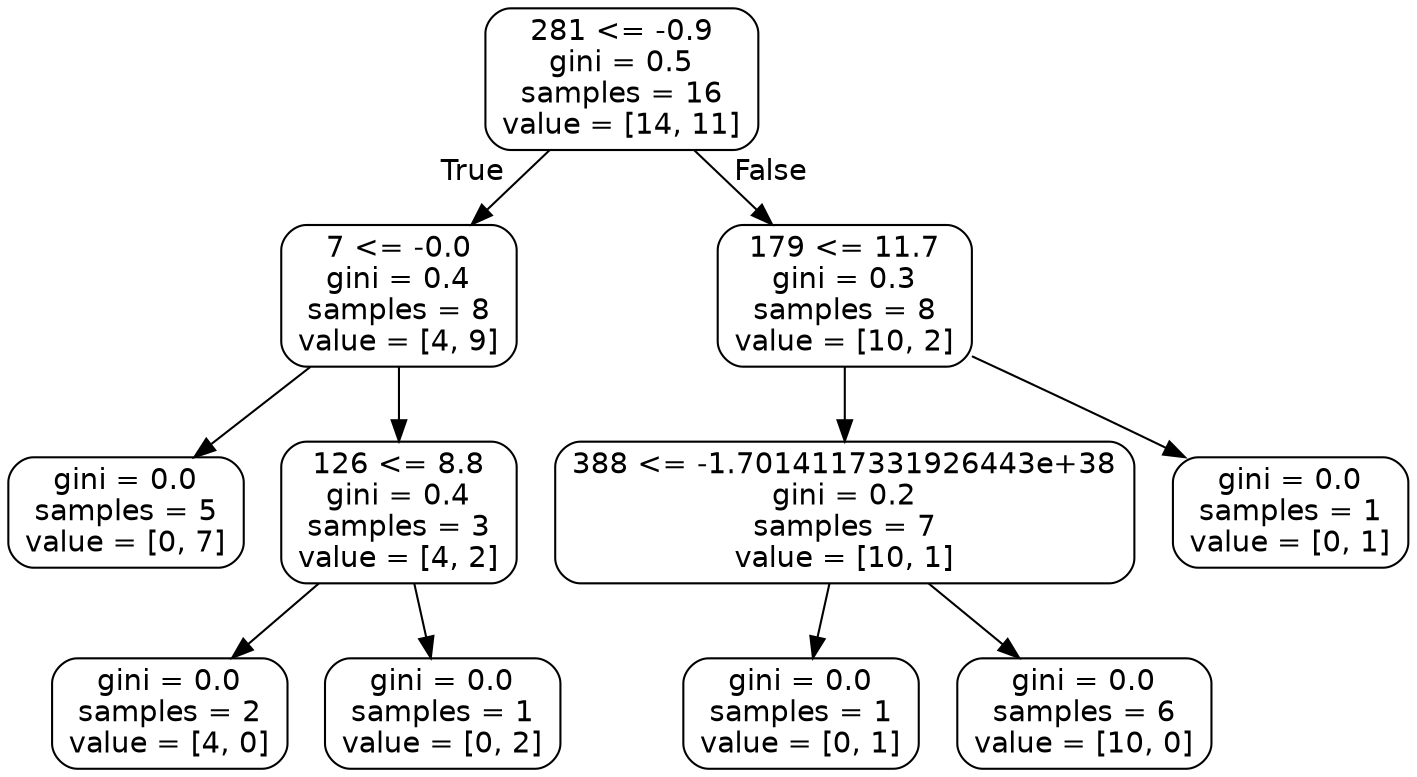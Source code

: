 digraph Tree {
node [shape=box, style="rounded", color="black", fontname=helvetica] ;
edge [fontname=helvetica] ;
0 [label="281 <= -0.9\ngini = 0.5\nsamples = 16\nvalue = [14, 11]"] ;
1 [label="7 <= -0.0\ngini = 0.4\nsamples = 8\nvalue = [4, 9]"] ;
0 -> 1 [labeldistance=2.5, labelangle=45, headlabel="True"] ;
2 [label="gini = 0.0\nsamples = 5\nvalue = [0, 7]"] ;
1 -> 2 ;
3 [label="126 <= 8.8\ngini = 0.4\nsamples = 3\nvalue = [4, 2]"] ;
1 -> 3 ;
4 [label="gini = 0.0\nsamples = 2\nvalue = [4, 0]"] ;
3 -> 4 ;
5 [label="gini = 0.0\nsamples = 1\nvalue = [0, 2]"] ;
3 -> 5 ;
6 [label="179 <= 11.7\ngini = 0.3\nsamples = 8\nvalue = [10, 2]"] ;
0 -> 6 [labeldistance=2.5, labelangle=-45, headlabel="False"] ;
7 [label="388 <= -1.7014117331926443e+38\ngini = 0.2\nsamples = 7\nvalue = [10, 1]"] ;
6 -> 7 ;
8 [label="gini = 0.0\nsamples = 1\nvalue = [0, 1]"] ;
7 -> 8 ;
9 [label="gini = 0.0\nsamples = 6\nvalue = [10, 0]"] ;
7 -> 9 ;
10 [label="gini = 0.0\nsamples = 1\nvalue = [0, 1]"] ;
6 -> 10 ;
}